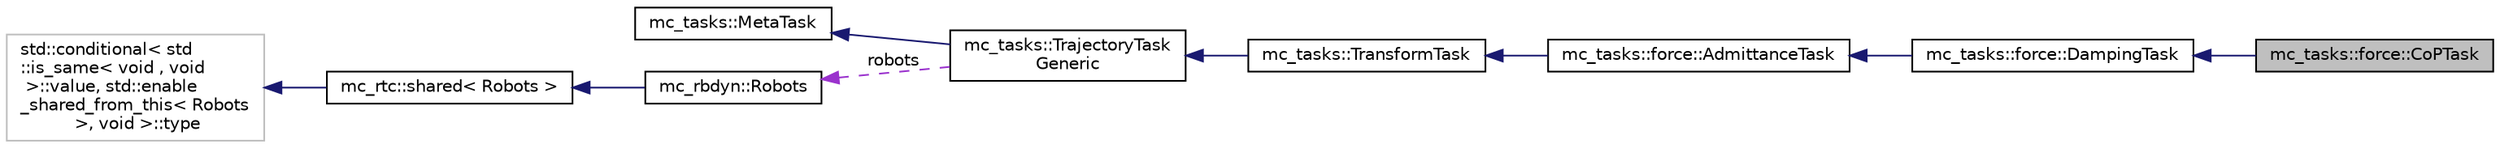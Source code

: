 digraph "mc_tasks::force::CoPTask"
{
 // INTERACTIVE_SVG=YES
 // LATEX_PDF_SIZE
  edge [fontname="Helvetica",fontsize="10",labelfontname="Helvetica",labelfontsize="10"];
  node [fontname="Helvetica",fontsize="10",shape=record];
  rankdir="LR";
  Node1 [label="mc_tasks::force::CoPTask",height=0.2,width=0.4,color="black", fillcolor="grey75", style="filled", fontcolor="black",tooltip="Track center-of-pressure (CoP) references at contact."];
  Node2 -> Node1 [dir="back",color="midnightblue",fontsize="10",style="solid",fontname="Helvetica"];
  Node2 [label="mc_tasks::force::DampingTask",height=0.2,width=0.4,color="black", fillcolor="white", style="filled",URL="$structmc__tasks_1_1force_1_1DampingTask.html",tooltip="Hybrid position-force control on a contacting end-effector."];
  Node3 -> Node2 [dir="back",color="midnightblue",fontsize="10",style="solid",fontname="Helvetica"];
  Node3 [label="mc_tasks::force::AdmittanceTask",height=0.2,width=0.4,color="black", fillcolor="white", style="filled",URL="$structmc__tasks_1_1force_1_1AdmittanceTask.html",tooltip="Hybrid position-force control on a contacting end-effector."];
  Node4 -> Node3 [dir="back",color="midnightblue",fontsize="10",style="solid",fontname="Helvetica"];
  Node4 [label="mc_tasks::TransformTask",height=0.2,width=0.4,color="black", fillcolor="white", style="filled",URL="$structmc__tasks_1_1TransformTask.html",tooltip="Control a frame 6D pose."];
  Node5 -> Node4 [dir="back",color="midnightblue",fontsize="10",style="solid",fontname="Helvetica"];
  Node5 [label="mc_tasks::TrajectoryTask\lGeneric",height=0.2,width=0.4,color="black", fillcolor="white", style="filled",URL="$structmc__tasks_1_1TrajectoryTaskGeneric.html",tooltip="Generic wrapper for a trajectory dynamic over an error function."];
  Node6 -> Node5 [dir="back",color="midnightblue",fontsize="10",style="solid",fontname="Helvetica"];
  Node6 [label="mc_tasks::MetaTask",height=0.2,width=0.4,color="black", fillcolor="white", style="filled",URL="$structmc__tasks_1_1MetaTask.html",tooltip="Represents a generic task."];
  Node7 -> Node5 [dir="back",color="darkorchid3",fontsize="10",style="dashed",label=" robots" ,fontname="Helvetica"];
  Node7 [label="mc_rbdyn::Robots",height=0.2,width=0.4,color="black", fillcolor="white", style="filled",URL="$structmc__rbdyn_1_1Robots.html",tooltip=" "];
  Node8 -> Node7 [dir="back",color="midnightblue",fontsize="10",style="solid",fontname="Helvetica"];
  Node8 [label="mc_rtc::shared\< Robots \>",height=0.2,width=0.4,color="black", fillcolor="white", style="filled",URL="$structmc__rtc_1_1shared.html",tooltip=" "];
  Node9 -> Node8 [dir="back",color="midnightblue",fontsize="10",style="solid",fontname="Helvetica"];
  Node9 [label="std::conditional\< std\l::is_same\< void , void\l \>::value, std::enable\l_shared_from_this\< Robots\l  \>, void  \>::type",height=0.2,width=0.4,color="grey75", fillcolor="white", style="filled",tooltip=" "];
}
